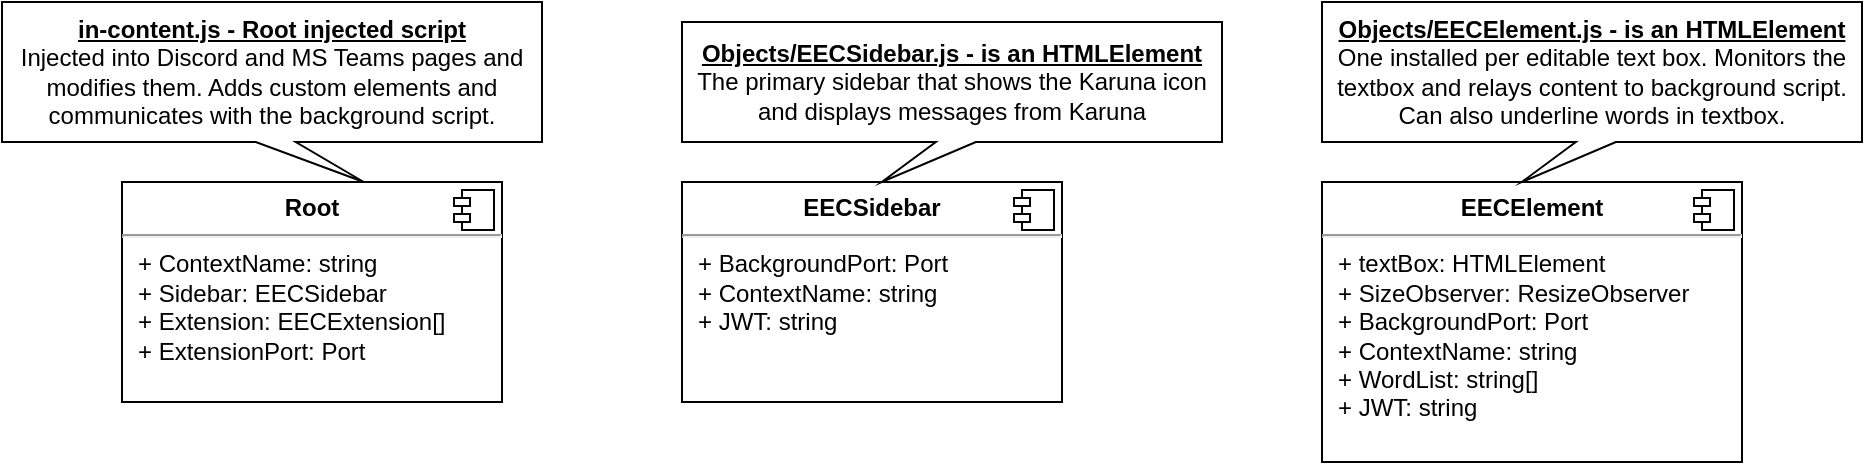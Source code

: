 <mxfile version="13.9.9" type="github"><diagram id="gYGimB_lef4zcPNBKloe" name="Page-1"><mxGraphModel dx="1270" dy="1041" grid="1" gridSize="10" guides="1" tooltips="1" connect="1" arrows="1" fold="1" page="1" pageScale="1" pageWidth="1100" pageHeight="850" math="0" shadow="0"><root><mxCell id="0"/><mxCell id="1" parent="0"/><mxCell id="VVU1PZiKsJxvv-uHh0C--1" value="&lt;p style=&quot;margin: 0px ; margin-top: 6px ; text-align: center&quot;&gt;&lt;b&gt;Root&lt;/b&gt;&lt;/p&gt;&lt;hr&gt;&lt;p style=&quot;margin: 0px ; margin-left: 8px&quot;&gt;+ ContextName: string&lt;br&gt;&lt;/p&gt;&lt;p style=&quot;margin: 0px ; margin-left: 8px&quot;&gt;+ Sidebar: EECSidebar&lt;/p&gt;&lt;p style=&quot;margin: 0px ; margin-left: 8px&quot;&gt;+ Extension: EECExtension[]&lt;/p&gt;&lt;p style=&quot;margin: 0px ; margin-left: 8px&quot;&gt;+ ExtensionPort: Port&lt;br&gt;&lt;/p&gt;" style="align=left;overflow=fill;html=1;dropTarget=0;" vertex="1" parent="1"><mxGeometry x="70" y="190" width="190" height="110" as="geometry"/></mxCell><mxCell id="VVU1PZiKsJxvv-uHh0C--2" value="" style="shape=component;jettyWidth=8;jettyHeight=4;" vertex="1" parent="VVU1PZiKsJxvv-uHh0C--1"><mxGeometry x="1" width="20" height="20" relative="1" as="geometry"><mxPoint x="-24" y="4" as="offset"/></mxGeometry></mxCell><mxCell id="VVU1PZiKsJxvv-uHh0C--3" value="&lt;p style=&quot;margin: 0px ; margin-top: 6px ; text-align: center&quot;&gt;&lt;b&gt;EECSidebar&lt;/b&gt;&lt;/p&gt;&lt;hr&gt;&lt;p style=&quot;margin: 0px ; margin-left: 8px&quot;&gt;+ BackgroundPort: Port&lt;br&gt;+ ContextName: string&lt;/p&gt;&lt;p style=&quot;margin: 0px ; margin-left: 8px&quot;&gt;+ JWT: string&lt;/p&gt;&lt;p style=&quot;margin: 0px ; margin-left: 8px&quot;&gt;&lt;br&gt;&lt;/p&gt;" style="align=left;overflow=fill;html=1;dropTarget=0;" vertex="1" parent="1"><mxGeometry x="350" y="190" width="190" height="110" as="geometry"/></mxCell><mxCell id="VVU1PZiKsJxvv-uHh0C--4" value="" style="shape=component;jettyWidth=8;jettyHeight=4;" vertex="1" parent="VVU1PZiKsJxvv-uHh0C--3"><mxGeometry x="1" width="20" height="20" relative="1" as="geometry"><mxPoint x="-24" y="4" as="offset"/></mxGeometry></mxCell><mxCell id="VVU1PZiKsJxvv-uHh0C--5" value="&lt;b&gt;&lt;u&gt;Objects/EECSidebar.js - is an HTMLElement&lt;/u&gt;&lt;/b&gt;&lt;br&gt;The primary sidebar that shows the Karuna icon and displays messages from Karuna" style="shape=callout;whiteSpace=wrap;html=1;perimeter=calloutPerimeter;position2=0.37;size=20;position=0.47;" vertex="1" parent="1"><mxGeometry x="350" y="110" width="270" height="80" as="geometry"/></mxCell><mxCell id="VVU1PZiKsJxvv-uHh0C--6" value="&lt;b&gt;&lt;u&gt;in-content.js - Root injected script&lt;/u&gt;&lt;/b&gt;&lt;br&gt;Injected into Discord and MS Teams pages and modifies them. Adds custom elements and communicates with the background script." style="shape=callout;whiteSpace=wrap;html=1;perimeter=calloutPerimeter;position2=0.67;size=20;position=0.47;" vertex="1" parent="1"><mxGeometry x="10" y="100" width="270" height="90" as="geometry"/></mxCell><mxCell id="VVU1PZiKsJxvv-uHh0C--7" value="&lt;p style=&quot;margin: 0px ; margin-top: 6px ; text-align: center&quot;&gt;&lt;b&gt;EECElement&lt;/b&gt;&lt;/p&gt;&lt;hr&gt;&lt;p style=&quot;margin: 0px ; margin-left: 8px&quot;&gt;+ textBox: HTMLElement&lt;/p&gt;&lt;p style=&quot;margin: 0px ; margin-left: 8px&quot;&gt;+ SizeObserver: ResizeObserver&lt;/p&gt;&lt;p style=&quot;margin: 0px ; margin-left: 8px&quot;&gt;+ BackgroundPort: Port&lt;br&gt;+ ContextName: string&lt;/p&gt;&lt;p style=&quot;margin: 0px ; margin-left: 8px&quot;&gt;+ WordList: string[]&lt;/p&gt;&lt;p style=&quot;margin: 0px ; margin-left: 8px&quot;&gt;+ JWT: string&lt;/p&gt;&lt;p style=&quot;margin: 0px ; margin-left: 8px&quot;&gt;&lt;br&gt;&lt;/p&gt;" style="align=left;overflow=fill;html=1;dropTarget=0;" vertex="1" parent="1"><mxGeometry x="670" y="190" width="210" height="140" as="geometry"/></mxCell><mxCell id="VVU1PZiKsJxvv-uHh0C--8" value="" style="shape=component;jettyWidth=8;jettyHeight=4;" vertex="1" parent="VVU1PZiKsJxvv-uHh0C--7"><mxGeometry x="1" width="20" height="20" relative="1" as="geometry"><mxPoint x="-24" y="4" as="offset"/></mxGeometry></mxCell><mxCell id="VVU1PZiKsJxvv-uHh0C--9" value="&lt;b&gt;&lt;u&gt;Objects/EECElement.js - is an HTMLElement&lt;/u&gt;&lt;/b&gt;&lt;br&gt;One installed per editable text box. Monitors the textbox and relays content to background script. Can also underline words in textbox." style="shape=callout;whiteSpace=wrap;html=1;perimeter=calloutPerimeter;position2=0.37;size=20;position=0.47;" vertex="1" parent="1"><mxGeometry x="670" y="100" width="270" height="90" as="geometry"/></mxCell></root></mxGraphModel></diagram></mxfile>